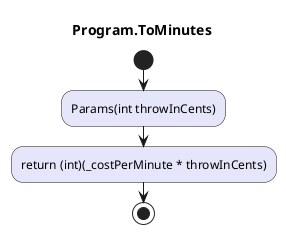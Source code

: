 @startuml Program.ToMinutes
title Program.ToMinutes
start
#Lavender:Params(int throwInCents);
#Lavender:return (int)(_costPerMinute * throwInCents);
stop
@enduml
